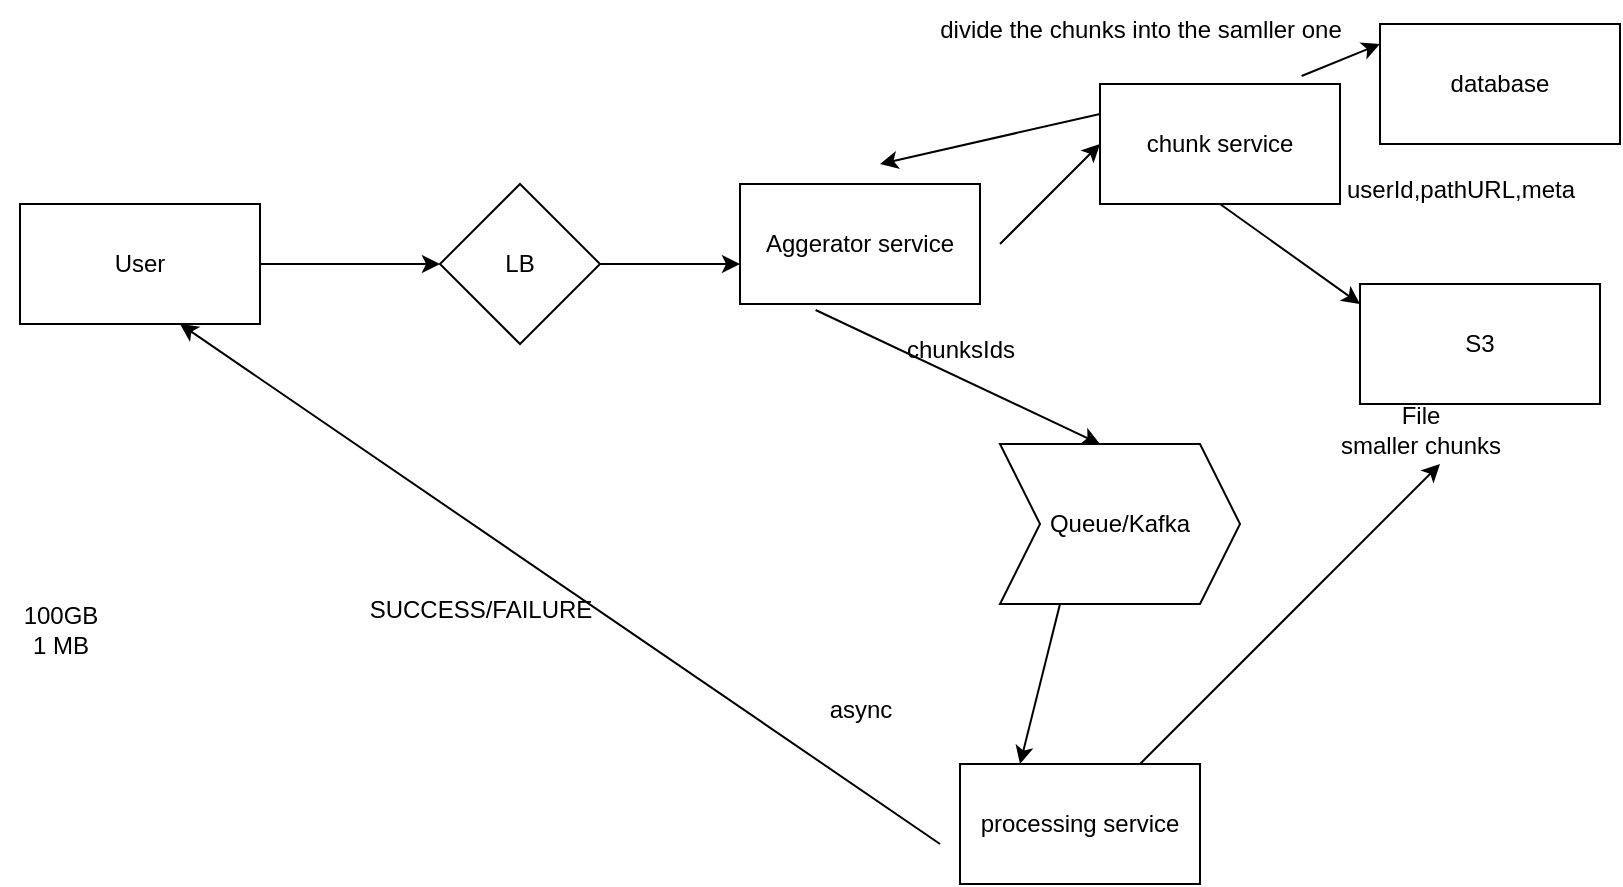 <mxfile version="22.1.21" type="device">
  <diagram name="Page-1" id="MJdFIQc9H-LJp7mMiL9s">
    <mxGraphModel dx="1754" dy="896" grid="1" gridSize="10" guides="1" tooltips="1" connect="1" arrows="1" fold="1" page="1" pageScale="1" pageWidth="850" pageHeight="1100" math="0" shadow="0">
      <root>
        <mxCell id="0" />
        <mxCell id="1" parent="0" />
        <mxCell id="7XwKjBEXgnibIHNz6pWB-1" value="User" style="rounded=0;whiteSpace=wrap;html=1;" vertex="1" parent="1">
          <mxGeometry x="50" y="130" width="120" height="60" as="geometry" />
        </mxCell>
        <mxCell id="7XwKjBEXgnibIHNz6pWB-2" value="LB" style="rhombus;whiteSpace=wrap;html=1;" vertex="1" parent="1">
          <mxGeometry x="260" y="120" width="80" height="80" as="geometry" />
        </mxCell>
        <mxCell id="7XwKjBEXgnibIHNz6pWB-3" value="" style="endArrow=classic;html=1;rounded=0;exitX=1;exitY=0.5;exitDx=0;exitDy=0;" edge="1" parent="1" source="7XwKjBEXgnibIHNz6pWB-1">
          <mxGeometry width="50" height="50" relative="1" as="geometry">
            <mxPoint x="210" y="210" as="sourcePoint" />
            <mxPoint x="260" y="160" as="targetPoint" />
          </mxGeometry>
        </mxCell>
        <mxCell id="7XwKjBEXgnibIHNz6pWB-4" value="Aggerator service" style="rounded=0;whiteSpace=wrap;html=1;" vertex="1" parent="1">
          <mxGeometry x="410" y="120" width="120" height="60" as="geometry" />
        </mxCell>
        <mxCell id="7XwKjBEXgnibIHNz6pWB-5" value="" style="endArrow=classic;html=1;rounded=0;exitX=1;exitY=0.5;exitDx=0;exitDy=0;" edge="1" parent="1" source="7XwKjBEXgnibIHNz6pWB-2">
          <mxGeometry width="50" height="50" relative="1" as="geometry">
            <mxPoint x="360" y="210" as="sourcePoint" />
            <mxPoint x="410" y="160" as="targetPoint" />
          </mxGeometry>
        </mxCell>
        <mxCell id="7XwKjBEXgnibIHNz6pWB-6" value="chunk service" style="rounded=0;whiteSpace=wrap;html=1;" vertex="1" parent="1">
          <mxGeometry x="590" y="70" width="120" height="60" as="geometry" />
        </mxCell>
        <mxCell id="7XwKjBEXgnibIHNz6pWB-7" value="divide the chunks into the samller one" style="text;html=1;align=center;verticalAlign=middle;resizable=0;points=[];autosize=1;strokeColor=none;fillColor=none;" vertex="1" parent="1">
          <mxGeometry x="500" y="28" width="220" height="30" as="geometry" />
        </mxCell>
        <mxCell id="7XwKjBEXgnibIHNz6pWB-8" value="S3" style="rounded=0;whiteSpace=wrap;html=1;" vertex="1" parent="1">
          <mxGeometry x="720" y="170" width="120" height="60" as="geometry" />
        </mxCell>
        <mxCell id="7XwKjBEXgnibIHNz6pWB-9" value="Queue/Kafka" style="shape=step;perimeter=stepPerimeter;whiteSpace=wrap;html=1;fixedSize=1;" vertex="1" parent="1">
          <mxGeometry x="540" y="250" width="120" height="80" as="geometry" />
        </mxCell>
        <mxCell id="7XwKjBEXgnibIHNz6pWB-10" value="" style="endArrow=classic;html=1;rounded=0;" edge="1" parent="1">
          <mxGeometry width="50" height="50" relative="1" as="geometry">
            <mxPoint x="540" y="150" as="sourcePoint" />
            <mxPoint x="590" y="100" as="targetPoint" />
          </mxGeometry>
        </mxCell>
        <mxCell id="7XwKjBEXgnibIHNz6pWB-11" value="" style="endArrow=classic;html=1;rounded=0;exitX=0.5;exitY=1;exitDx=0;exitDy=0;" edge="1" parent="1" source="7XwKjBEXgnibIHNz6pWB-6">
          <mxGeometry width="50" height="50" relative="1" as="geometry">
            <mxPoint x="670" y="230" as="sourcePoint" />
            <mxPoint x="720" y="180" as="targetPoint" />
          </mxGeometry>
        </mxCell>
        <mxCell id="7XwKjBEXgnibIHNz6pWB-12" value="" style="endArrow=classic;html=1;rounded=0;exitX=0;exitY=0.25;exitDx=0;exitDy=0;" edge="1" parent="1" source="7XwKjBEXgnibIHNz6pWB-6">
          <mxGeometry width="50" height="50" relative="1" as="geometry">
            <mxPoint x="400" y="110" as="sourcePoint" />
            <mxPoint x="480" y="110" as="targetPoint" />
          </mxGeometry>
        </mxCell>
        <mxCell id="7XwKjBEXgnibIHNz6pWB-14" value="processing service" style="rounded=0;whiteSpace=wrap;html=1;" vertex="1" parent="1">
          <mxGeometry x="520" y="410" width="120" height="60" as="geometry" />
        </mxCell>
        <mxCell id="7XwKjBEXgnibIHNz6pWB-15" value="" style="endArrow=classic;html=1;rounded=0;exitX=0.25;exitY=1;exitDx=0;exitDy=0;entryX=0.25;entryY=0;entryDx=0;entryDy=0;" edge="1" parent="1" source="7XwKjBEXgnibIHNz6pWB-9" target="7XwKjBEXgnibIHNz6pWB-14">
          <mxGeometry width="50" height="50" relative="1" as="geometry">
            <mxPoint x="470" y="460" as="sourcePoint" />
            <mxPoint x="520" y="410" as="targetPoint" />
          </mxGeometry>
        </mxCell>
        <mxCell id="7XwKjBEXgnibIHNz6pWB-16" value="File&lt;br&gt;smaller chunks" style="text;html=1;align=center;verticalAlign=middle;resizable=0;points=[];autosize=1;strokeColor=none;fillColor=none;" vertex="1" parent="1">
          <mxGeometry x="700" y="223" width="100" height="40" as="geometry" />
        </mxCell>
        <mxCell id="7XwKjBEXgnibIHNz6pWB-17" value="" style="endArrow=classic;html=1;rounded=0;exitX=0.315;exitY=1.05;exitDx=0;exitDy=0;exitPerimeter=0;" edge="1" parent="1" source="7XwKjBEXgnibIHNz6pWB-4">
          <mxGeometry width="50" height="50" relative="1" as="geometry">
            <mxPoint x="540" y="300" as="sourcePoint" />
            <mxPoint x="590" y="250" as="targetPoint" />
          </mxGeometry>
        </mxCell>
        <mxCell id="7XwKjBEXgnibIHNz6pWB-18" value="chunksIds" style="text;html=1;align=center;verticalAlign=middle;resizable=0;points=[];autosize=1;strokeColor=none;fillColor=none;" vertex="1" parent="1">
          <mxGeometry x="480" y="188" width="80" height="30" as="geometry" />
        </mxCell>
        <mxCell id="7XwKjBEXgnibIHNz6pWB-19" value="database" style="rounded=0;whiteSpace=wrap;html=1;" vertex="1" parent="1">
          <mxGeometry x="730" y="40" width="120" height="60" as="geometry" />
        </mxCell>
        <mxCell id="7XwKjBEXgnibIHNz6pWB-21" value="userId,pathURL,meta" style="text;html=1;align=center;verticalAlign=middle;resizable=0;points=[];autosize=1;strokeColor=none;fillColor=none;" vertex="1" parent="1">
          <mxGeometry x="700" y="108" width="140" height="30" as="geometry" />
        </mxCell>
        <mxCell id="7XwKjBEXgnibIHNz6pWB-22" value="" style="endArrow=classic;html=1;rounded=0;exitX=0.84;exitY=-0.067;exitDx=0;exitDy=0;exitPerimeter=0;" edge="1" parent="1" source="7XwKjBEXgnibIHNz6pWB-6">
          <mxGeometry width="50" height="50" relative="1" as="geometry">
            <mxPoint x="680" y="100" as="sourcePoint" />
            <mxPoint x="730" y="50" as="targetPoint" />
          </mxGeometry>
        </mxCell>
        <mxCell id="7XwKjBEXgnibIHNz6pWB-23" value="" style="endArrow=classic;html=1;rounded=0;" edge="1" parent="1" source="7XwKjBEXgnibIHNz6pWB-14">
          <mxGeometry width="50" height="50" relative="1" as="geometry">
            <mxPoint x="710" y="310" as="sourcePoint" />
            <mxPoint x="760" y="260" as="targetPoint" />
          </mxGeometry>
        </mxCell>
        <mxCell id="7XwKjBEXgnibIHNz6pWB-24" value="async" style="text;html=1;align=center;verticalAlign=middle;resizable=0;points=[];autosize=1;strokeColor=none;fillColor=none;" vertex="1" parent="1">
          <mxGeometry x="445" y="368" width="50" height="30" as="geometry" />
        </mxCell>
        <mxCell id="7XwKjBEXgnibIHNz6pWB-25" value="100GB&lt;br&gt;1 MB" style="text;html=1;align=center;verticalAlign=middle;resizable=0;points=[];autosize=1;strokeColor=none;fillColor=none;" vertex="1" parent="1">
          <mxGeometry x="40" y="323" width="60" height="40" as="geometry" />
        </mxCell>
        <mxCell id="7XwKjBEXgnibIHNz6pWB-26" value="" style="endArrow=classic;html=1;rounded=0;" edge="1" parent="1">
          <mxGeometry width="50" height="50" relative="1" as="geometry">
            <mxPoint x="510" y="450" as="sourcePoint" />
            <mxPoint x="130" y="190" as="targetPoint" />
          </mxGeometry>
        </mxCell>
        <mxCell id="7XwKjBEXgnibIHNz6pWB-27" value="SUCCESS/FAILURE" style="text;html=1;align=center;verticalAlign=middle;resizable=0;points=[];autosize=1;strokeColor=none;fillColor=none;" vertex="1" parent="1">
          <mxGeometry x="215" y="318" width="130" height="30" as="geometry" />
        </mxCell>
      </root>
    </mxGraphModel>
  </diagram>
</mxfile>
